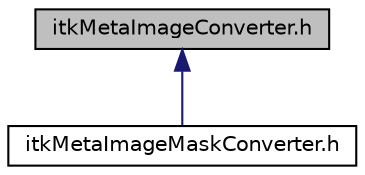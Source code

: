 digraph "itkMetaImageConverter.h"
{
 // LATEX_PDF_SIZE
  edge [fontname="Helvetica",fontsize="10",labelfontname="Helvetica",labelfontsize="10"];
  node [fontname="Helvetica",fontsize="10",shape=record];
  Node1 [label="itkMetaImageConverter.h",height=0.2,width=0.4,color="black", fillcolor="grey75", style="filled", fontcolor="black",tooltip=" "];
  Node1 -> Node2 [dir="back",color="midnightblue",fontsize="10",style="solid",fontname="Helvetica"];
  Node2 [label="itkMetaImageMaskConverter.h",height=0.2,width=0.4,color="black", fillcolor="white", style="filled",URL="$itkMetaImageMaskConverter_8h.html",tooltip=" "];
}
